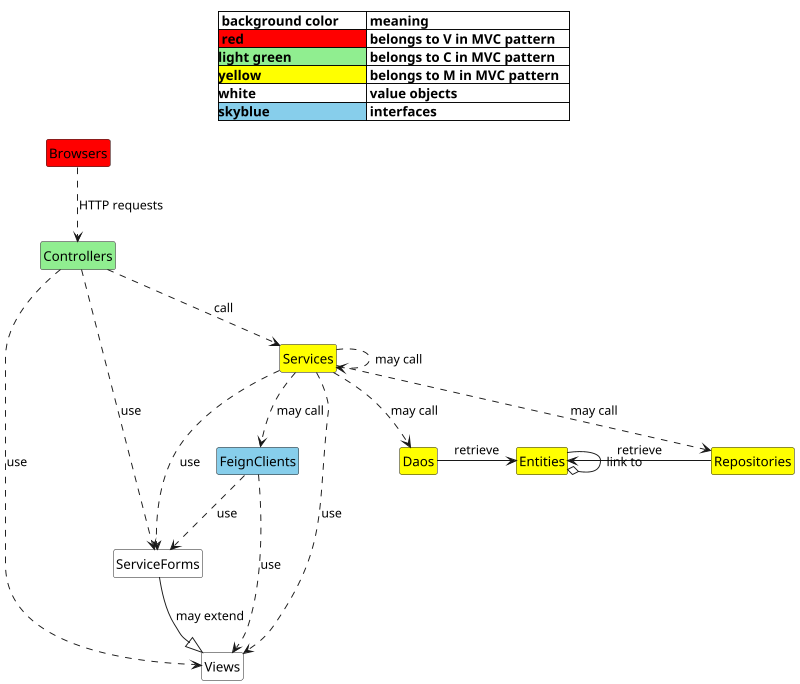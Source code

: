 @startuml

hide circle
hide empty member

scale max 800 width


title
  |= background color        |= meaning                      |
  |<#red> red                | belongs to V in MVC pattern   |
  |<#lightgreen>light green  | belongs to C in MVC pattern   |
  |<#yellow>yellow           | belongs to M in MVC pattern   |
  |<#white>white             | value objects                 |
  |<#skyblue>skyblue         | interfaces                    |
end title



  class ServiceForms  #white
  class Views         #white


class Entities  #yellow

class Browsers #red
class Controllers  #lightgreen
class Services     #yellow
class Repositories  #yellow
class Daos  #yellow
class FeignClients #skyblue



Browsers ..> Controllers : HTTP requests

Controllers ..> Services : call
Services ..> Services : may call
Services ..> FeignClients : may call


Services ..> Repositories : may call
Services ..> Daos : may call
Entities <- Repositories : retrieve


Daos -> Entities : retrieve

Entities --o Entities : link to

Controllers ..> Views : use
Controllers ..> ServiceForms : use

Services ..> Views : use
Services ..> ServiceForms : use

FeignClients ..> Views : use
FeignClients ..> ServiceForms : use

ServiceForms --|> Views : may extend

@enduml